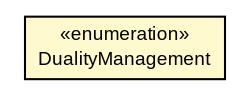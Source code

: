 #!/usr/local/bin/dot
#
# Class diagram 
# Generated by UMLGraph version R5_7_2-3-gee82a7 (http://www.umlgraph.org/)
#

digraph G {
	edge [fontname="arial",fontsize=10,labelfontname="arial",labelfontsize=10];
	node [fontname="arial",fontsize=10,shape=plaintext];
	nodesep=0.25;
	ranksep=0.5;
	// com.st.st25sdk.type5.st25dvpwm.ST25DV02KWRegisterPwmRfConfiguration.DualityManagement
	c18579 [label=<<table title="com.st.st25sdk.type5.st25dvpwm.ST25DV02KWRegisterPwmRfConfiguration.DualityManagement" border="0" cellborder="1" cellspacing="0" cellpadding="2" port="p" bgcolor="lemonChiffon" href="./ST25DV02KWRegisterPwmRfConfiguration.DualityManagement.html">
		<tr><td><table border="0" cellspacing="0" cellpadding="1">
<tr><td align="center" balign="center"> &#171;enumeration&#187; </td></tr>
<tr><td align="center" balign="center"> DualityManagement </td></tr>
		</table></td></tr>
		</table>>, URL="./ST25DV02KWRegisterPwmRfConfiguration.DualityManagement.html", fontname="arial", fontcolor="black", fontsize=9.0];
}

